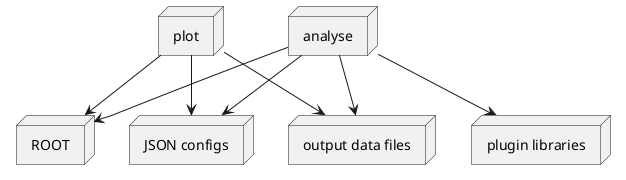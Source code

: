 @startuml
node analyse
node plot

node ROOT
node "JSON configs"

node "plugin libraries"

node "output data files"

analyse --> ROOT
analyse --> "JSON configs"
analyse --> "plugin libraries"
analyse --> "output data files"
plot --> ROOT
plot --> "JSON configs"
plot --> "output data files"
@enduml
